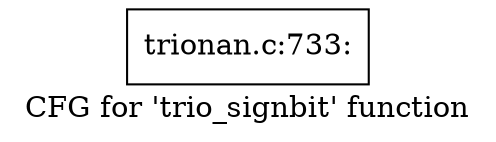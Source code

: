 digraph "CFG for 'trio_signbit' function" {
	label="CFG for 'trio_signbit' function";

	Node0x4d22010 [shape=record,label="{trionan.c:733:}"];
}

